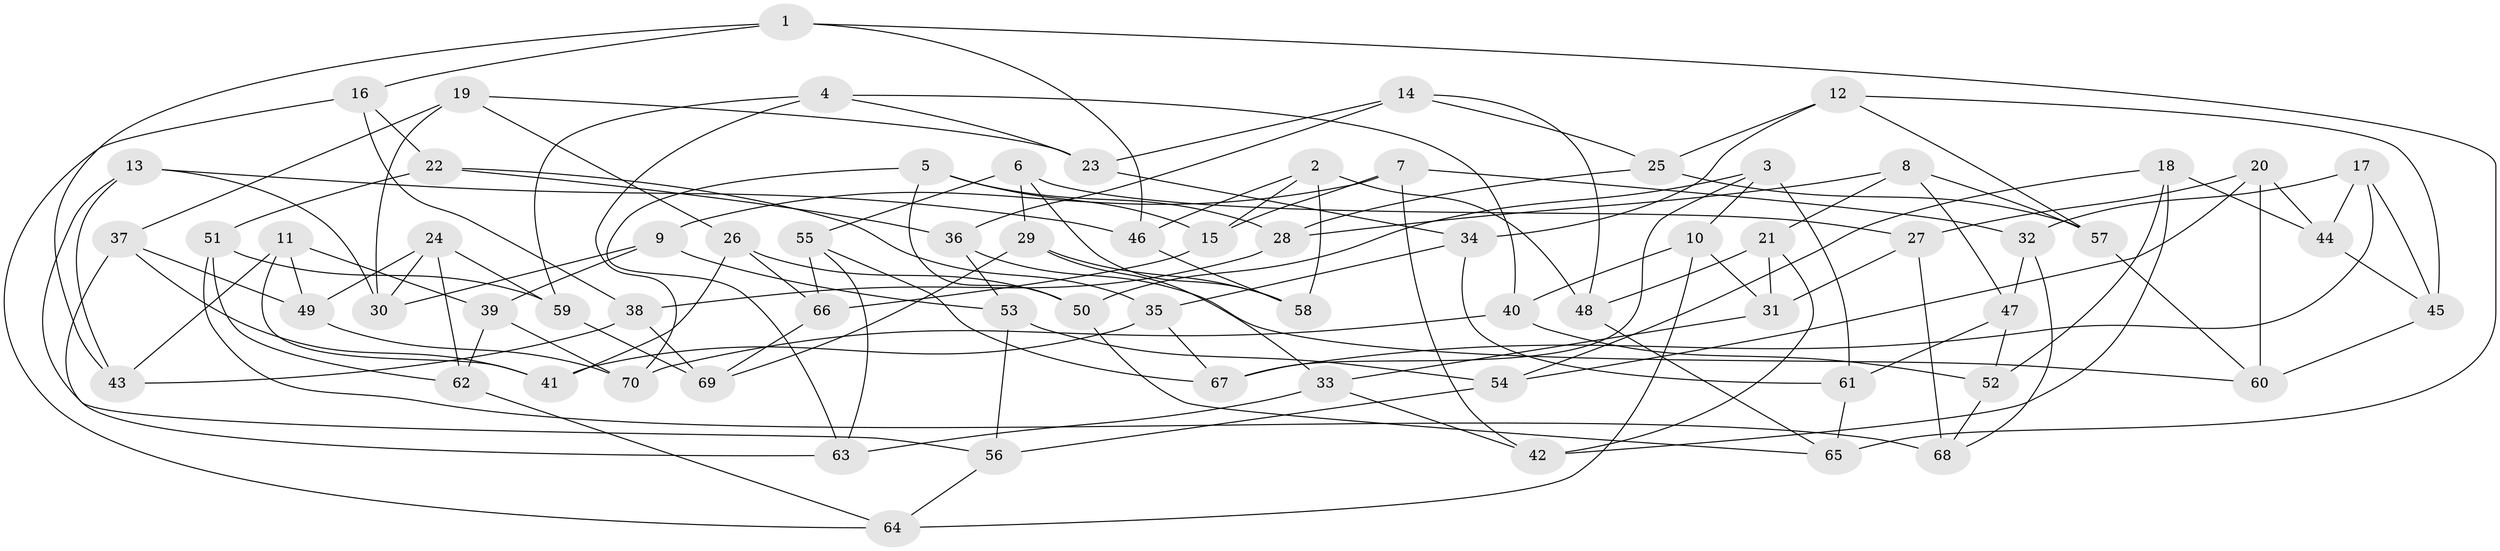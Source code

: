 // coarse degree distribution, {8: 0.14285714285714285, 5: 0.11428571428571428, 7: 0.02857142857142857, 4: 0.4857142857142857, 6: 0.11428571428571428, 10: 0.05714285714285714, 12: 0.02857142857142857, 3: 0.02857142857142857}
// Generated by graph-tools (version 1.1) at 2025/20/03/04/25 18:20:59]
// undirected, 70 vertices, 140 edges
graph export_dot {
graph [start="1"]
  node [color=gray90,style=filled];
  1;
  2;
  3;
  4;
  5;
  6;
  7;
  8;
  9;
  10;
  11;
  12;
  13;
  14;
  15;
  16;
  17;
  18;
  19;
  20;
  21;
  22;
  23;
  24;
  25;
  26;
  27;
  28;
  29;
  30;
  31;
  32;
  33;
  34;
  35;
  36;
  37;
  38;
  39;
  40;
  41;
  42;
  43;
  44;
  45;
  46;
  47;
  48;
  49;
  50;
  51;
  52;
  53;
  54;
  55;
  56;
  57;
  58;
  59;
  60;
  61;
  62;
  63;
  64;
  65;
  66;
  67;
  68;
  69;
  70;
  1 -- 65;
  1 -- 46;
  1 -- 16;
  1 -- 43;
  2 -- 46;
  2 -- 15;
  2 -- 48;
  2 -- 58;
  3 -- 67;
  3 -- 10;
  3 -- 50;
  3 -- 61;
  4 -- 23;
  4 -- 40;
  4 -- 70;
  4 -- 59;
  5 -- 28;
  5 -- 50;
  5 -- 15;
  5 -- 63;
  6 -- 29;
  6 -- 55;
  6 -- 27;
  6 -- 58;
  7 -- 9;
  7 -- 32;
  7 -- 42;
  7 -- 15;
  8 -- 47;
  8 -- 21;
  8 -- 57;
  8 -- 28;
  9 -- 30;
  9 -- 53;
  9 -- 39;
  10 -- 31;
  10 -- 64;
  10 -- 40;
  11 -- 49;
  11 -- 41;
  11 -- 39;
  11 -- 43;
  12 -- 25;
  12 -- 34;
  12 -- 57;
  12 -- 45;
  13 -- 43;
  13 -- 30;
  13 -- 46;
  13 -- 56;
  14 -- 48;
  14 -- 25;
  14 -- 36;
  14 -- 23;
  15 -- 66;
  16 -- 22;
  16 -- 64;
  16 -- 38;
  17 -- 32;
  17 -- 67;
  17 -- 45;
  17 -- 44;
  18 -- 52;
  18 -- 44;
  18 -- 54;
  18 -- 42;
  19 -- 23;
  19 -- 26;
  19 -- 37;
  19 -- 30;
  20 -- 54;
  20 -- 44;
  20 -- 60;
  20 -- 27;
  21 -- 48;
  21 -- 31;
  21 -- 42;
  22 -- 36;
  22 -- 35;
  22 -- 51;
  23 -- 34;
  24 -- 30;
  24 -- 49;
  24 -- 62;
  24 -- 59;
  25 -- 57;
  25 -- 28;
  26 -- 41;
  26 -- 50;
  26 -- 66;
  27 -- 31;
  27 -- 68;
  28 -- 38;
  29 -- 58;
  29 -- 33;
  29 -- 69;
  31 -- 33;
  32 -- 47;
  32 -- 68;
  33 -- 42;
  33 -- 63;
  34 -- 61;
  34 -- 35;
  35 -- 41;
  35 -- 67;
  36 -- 53;
  36 -- 60;
  37 -- 41;
  37 -- 63;
  37 -- 49;
  38 -- 69;
  38 -- 43;
  39 -- 70;
  39 -- 62;
  40 -- 70;
  40 -- 52;
  44 -- 45;
  45 -- 60;
  46 -- 58;
  47 -- 52;
  47 -- 61;
  48 -- 65;
  49 -- 70;
  50 -- 65;
  51 -- 68;
  51 -- 59;
  51 -- 62;
  52 -- 68;
  53 -- 56;
  53 -- 54;
  54 -- 56;
  55 -- 66;
  55 -- 63;
  55 -- 67;
  56 -- 64;
  57 -- 60;
  59 -- 69;
  61 -- 65;
  62 -- 64;
  66 -- 69;
}
